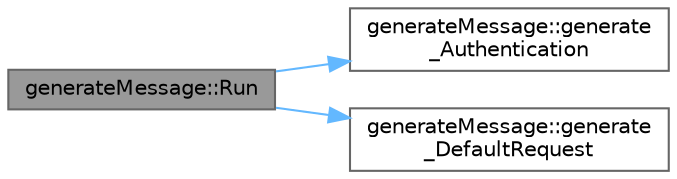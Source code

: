 digraph "generateMessage::Run"
{
 // LATEX_PDF_SIZE
  bgcolor="transparent";
  edge [fontname=Helvetica,fontsize=10,labelfontname=Helvetica,labelfontsize=10];
  node [fontname=Helvetica,fontsize=10,shape=box,height=0.2,width=0.4];
  rankdir="LR";
  Node1 [id="Node000001",label="generateMessage::Run",height=0.2,width=0.4,color="gray40", fillcolor="grey60", style="filled", fontcolor="black",tooltip="ساخت پیام نهایی برای ارسال"];
  Node1 -> Node2 [id="edge1_Node000001_Node000002",color="steelblue1",style="solid",tooltip=" "];
  Node2 [id="Node000002",label="generateMessage::generate\l_Authentication",height=0.2,width=0.4,color="grey40", fillcolor="white", style="filled",URL="$classgenerate_message.html#aecbdf5608b97ff1be34002af69b839d6",tooltip="تولید پیام احراز هویت"];
  Node1 -> Node3 [id="edge2_Node000001_Node000003",color="steelblue1",style="solid",tooltip=" "];
  Node3 [id="Node000003",label="generateMessage::generate\l_DefaultRequest",height=0.2,width=0.4,color="grey40", fillcolor="white", style="filled",URL="$classgenerate_message.html#a8c39fc97ad4521c91e6aa3d824e60780",tooltip="تولید پیام دریافت اطلاعات"];
}
